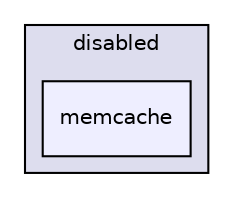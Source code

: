 digraph "modules/disabled/memcache" {
  compound=true
  node [ fontsize="10", fontname="Helvetica"];
  edge [ labelfontsize="10", labelfontname="Helvetica"];
  subgraph clusterdir_963797e61b298ab29dc641f49fcfb6d7 {
    graph [ bgcolor="#ddddee", pencolor="black", label="disabled" fontname="Helvetica", fontsize="10", URL="dir_963797e61b298ab29dc641f49fcfb6d7.html"]
  dir_2de2d0c00d3e99400ff27b81bc1fd62c [shape=box, label="memcache", style="filled", fillcolor="#eeeeff", pencolor="black", URL="dir_2de2d0c00d3e99400ff27b81bc1fd62c.html"];
  }
}

